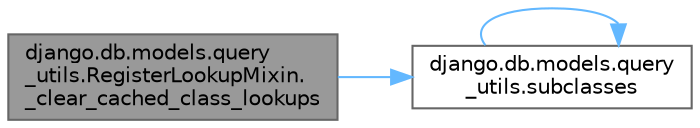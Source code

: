 digraph "django.db.models.query_utils.RegisterLookupMixin._clear_cached_class_lookups"
{
 // LATEX_PDF_SIZE
  bgcolor="transparent";
  edge [fontname=Helvetica,fontsize=10,labelfontname=Helvetica,labelfontsize=10];
  node [fontname=Helvetica,fontsize=10,shape=box,height=0.2,width=0.4];
  rankdir="LR";
  Node1 [id="Node000001",label="django.db.models.query\l_utils.RegisterLookupMixin.\l_clear_cached_class_lookups",height=0.2,width=0.4,color="gray40", fillcolor="grey60", style="filled", fontcolor="black",tooltip=" "];
  Node1 -> Node2 [id="edge1_Node000001_Node000002",color="steelblue1",style="solid",tooltip=" "];
  Node2 [id="Node000002",label="django.db.models.query\l_utils.subclasses",height=0.2,width=0.4,color="grey40", fillcolor="white", style="filled",URL="$namespacedjango_1_1db_1_1models_1_1query__utils.html#a3ba7af7280bb892cf2c8c48877cd6734",tooltip=" "];
  Node2 -> Node2 [id="edge2_Node000002_Node000002",color="steelblue1",style="solid",tooltip=" "];
}
